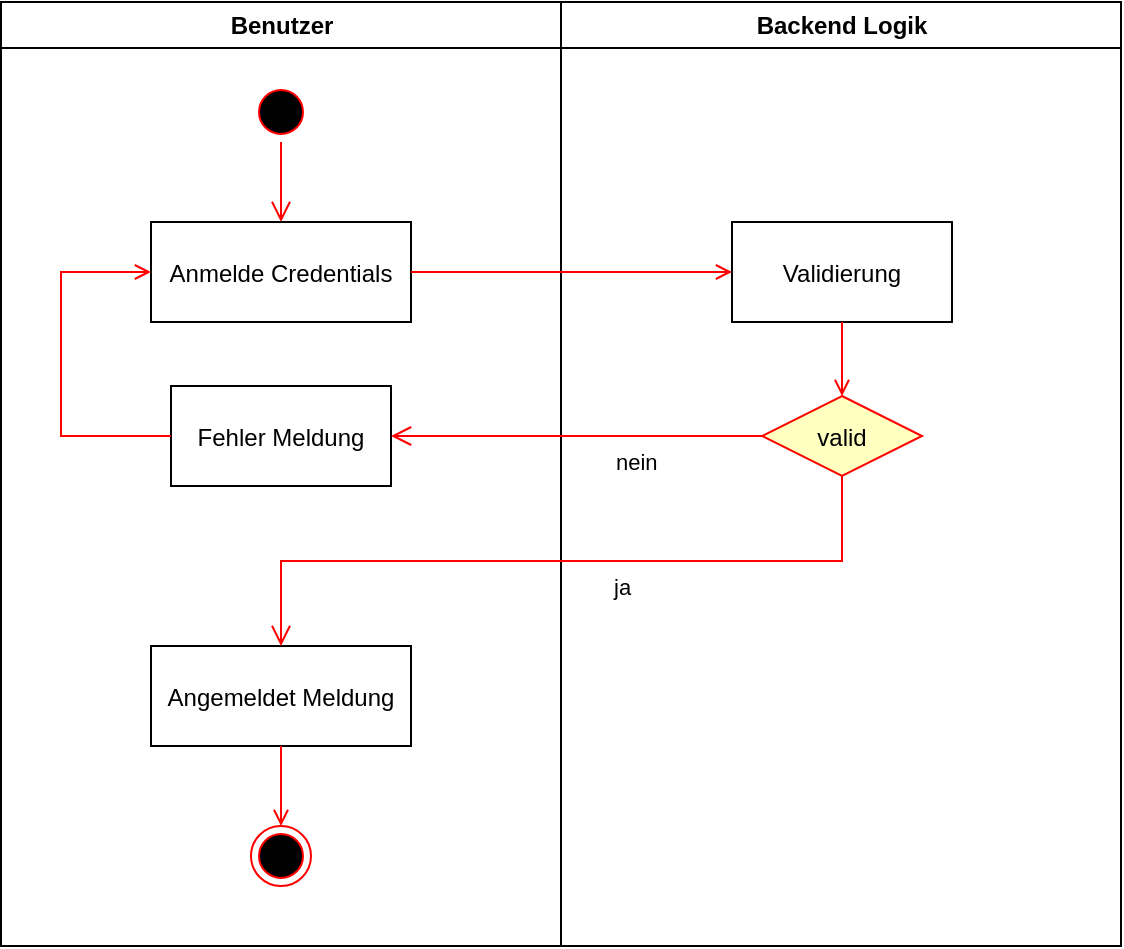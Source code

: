 <mxfile version="28.2.7">
  <diagram name="Page-1" id="e7e014a7-5840-1c2e-5031-d8a46d1fe8dd">
    <mxGraphModel dx="782" dy="544" grid="1" gridSize="10" guides="1" tooltips="1" connect="1" arrows="1" fold="1" page="1" pageScale="1" pageWidth="1169" pageHeight="826" background="none" math="0" shadow="0">
      <root>
        <mxCell id="0" />
        <mxCell id="1" parent="0" />
        <mxCell id="2" value="Benutzer" style="swimlane;whiteSpace=wrap" parent="1" vertex="1">
          <mxGeometry x="164.5" y="128" width="280" height="472" as="geometry" />
        </mxCell>
        <mxCell id="5" value="" style="ellipse;shape=startState;fillColor=#000000;strokeColor=#ff0000;" parent="2" vertex="1">
          <mxGeometry x="125" y="40" width="30" height="30" as="geometry" />
        </mxCell>
        <mxCell id="6" value="" style="edgeStyle=elbowEdgeStyle;elbow=horizontal;verticalAlign=bottom;endArrow=open;endSize=8;strokeColor=#FF0000;endFill=1;rounded=0" parent="2" source="5" target="7" edge="1">
          <mxGeometry x="100" y="40" as="geometry">
            <mxPoint x="115" y="110" as="targetPoint" />
          </mxGeometry>
        </mxCell>
        <mxCell id="7" value="Anmelde Credentials" style="" parent="2" vertex="1">
          <mxGeometry x="75" y="110" width="130" height="50" as="geometry" />
        </mxCell>
        <mxCell id="8" value="Fehler Meldung" style="" parent="2" vertex="1">
          <mxGeometry x="85" y="192" width="110" height="50" as="geometry" />
        </mxCell>
        <mxCell id="12" value="" style="edgeStyle=elbowEdgeStyle;elbow=horizontal;strokeColor=#FF0000;endArrow=open;endFill=1;rounded=0;exitX=0;exitY=0.5;exitDx=0;exitDy=0;" parent="2" source="8" target="7" edge="1">
          <mxGeometry width="100" height="100" relative="1" as="geometry">
            <mxPoint x="160" y="290" as="sourcePoint" />
            <mxPoint x="260" y="190" as="targetPoint" />
            <Array as="points">
              <mxPoint x="30" y="250" />
            </Array>
          </mxGeometry>
        </mxCell>
        <mxCell id="38" value="" style="ellipse;shape=endState;fillColor=#000000;strokeColor=#ff0000" parent="2" vertex="1">
          <mxGeometry x="125" y="412" width="30" height="30" as="geometry" />
        </mxCell>
        <mxCell id="33" value="Angemeldet Meldung" style="" parent="2" vertex="1">
          <mxGeometry x="75" y="322" width="130" height="50" as="geometry" />
        </mxCell>
        <mxCell id="39" value="" style="endArrow=open;strokeColor=#FF0000;endFill=1;rounded=0" parent="2" source="33" target="38" edge="1">
          <mxGeometry relative="1" as="geometry" />
        </mxCell>
        <mxCell id="3" value="Backend Logik" style="swimlane;whiteSpace=wrap;startSize=23;" parent="1" vertex="1">
          <mxGeometry x="444.5" y="128" width="280" height="472" as="geometry" />
        </mxCell>
        <mxCell id="15" value="Validierung" style="" parent="3" vertex="1">
          <mxGeometry x="85.5" y="110" width="110" height="50" as="geometry" />
        </mxCell>
        <mxCell id="17" value="" style="endArrow=open;strokeColor=#FF0000;endFill=1;rounded=0;entryX=0.5;entryY=0;entryDx=0;entryDy=0;" parent="3" source="15" target="21" edge="1">
          <mxGeometry relative="1" as="geometry" />
        </mxCell>
        <mxCell id="21" value="valid" style="rhombus;fillColor=#ffffc0;strokeColor=#ff0000;" parent="3" vertex="1">
          <mxGeometry x="100.5" y="197" width="80" height="40" as="geometry" />
        </mxCell>
        <mxCell id="9" value="" style="endArrow=open;strokeColor=#FF0000;endFill=1;rounded=0" parent="1" source="7" target="15" edge="1">
          <mxGeometry relative="1" as="geometry" />
        </mxCell>
        <mxCell id="9c0WG6SSpsonwwO36Y7G-41" value="nein" style="edgeStyle=elbowEdgeStyle;elbow=horizontal;align=left;verticalAlign=top;endArrow=open;endSize=8;strokeColor=#FF0000;endFill=1;rounded=0;entryX=1;entryY=0.5;entryDx=0;entryDy=0;exitX=0;exitY=0.5;exitDx=0;exitDy=0;" edge="1" parent="1" source="21" target="8">
          <mxGeometry x="-0.191" relative="1" as="geometry">
            <mxPoint x="420" y="350" as="targetPoint" />
            <mxPoint x="479.5" y="350" as="sourcePoint" />
            <Array as="points">
              <mxPoint x="450" y="350" />
            </Array>
            <mxPoint as="offset" />
          </mxGeometry>
        </mxCell>
        <mxCell id="23" value="ja" style="edgeStyle=elbowEdgeStyle;elbow=vertical;align=left;verticalAlign=top;endArrow=open;endSize=8;strokeColor=#FF0000;endFill=1;rounded=0" parent="1" source="21" target="33" edge="1">
          <mxGeometry x="-0.133" relative="1" as="geometry">
            <mxPoint x="520" y="490" as="targetPoint" />
            <mxPoint as="offset" />
          </mxGeometry>
        </mxCell>
      </root>
    </mxGraphModel>
  </diagram>
</mxfile>
